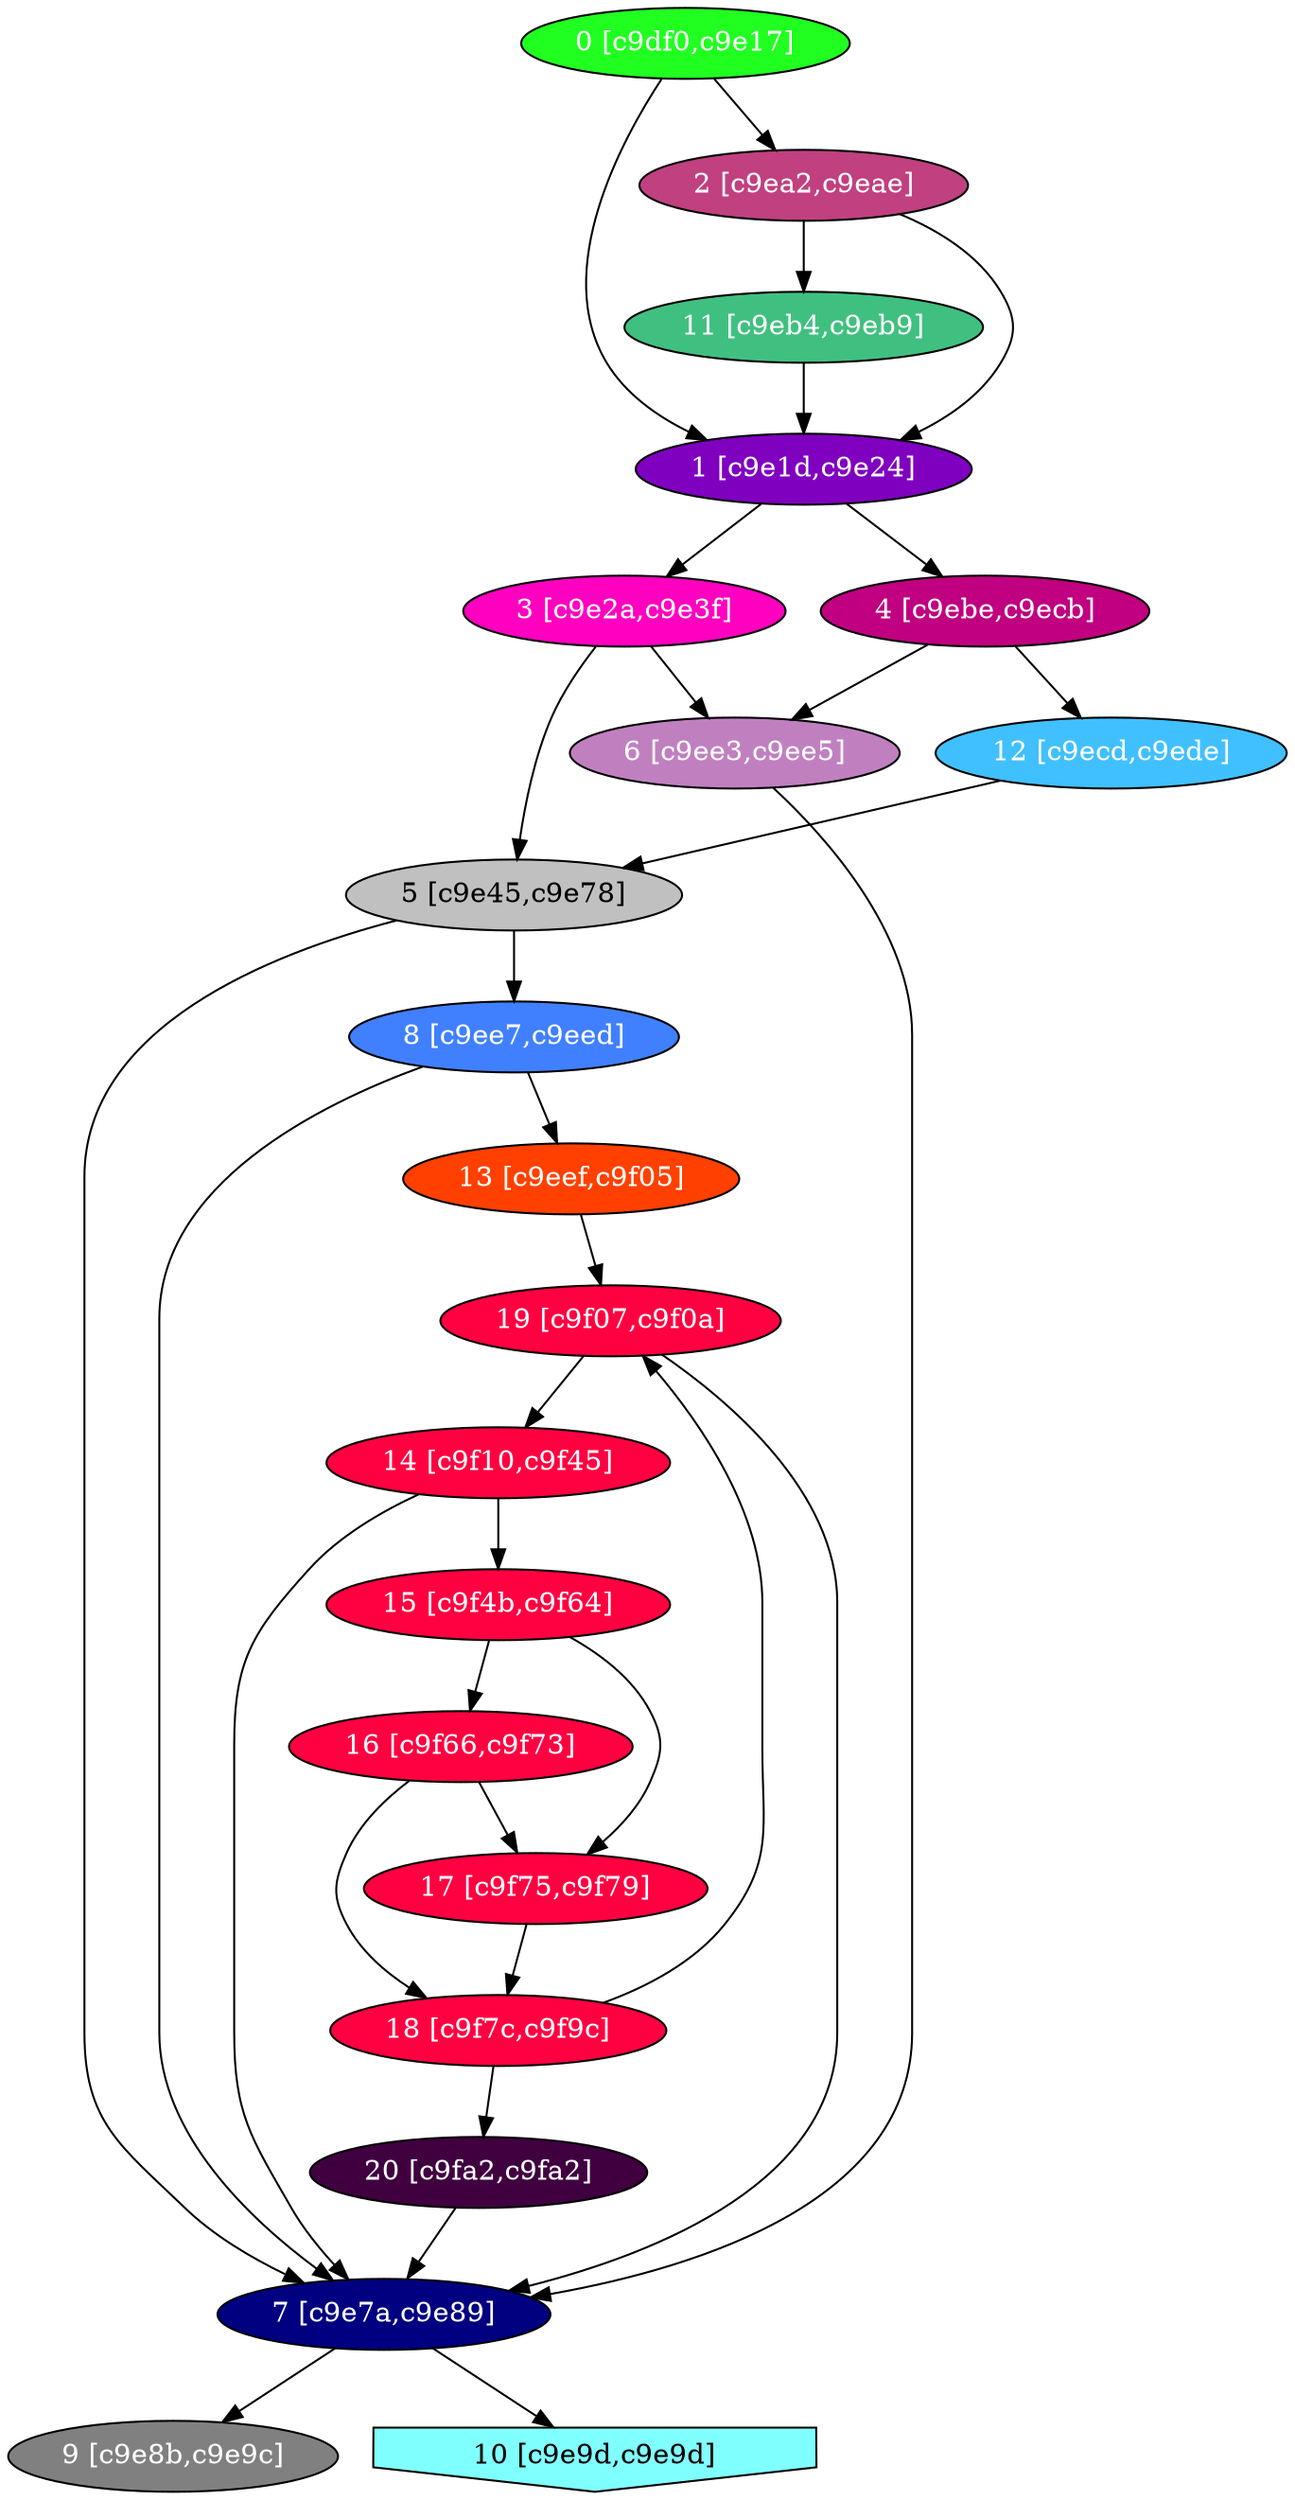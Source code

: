 diGraph libnss3{
	libnss3_0  [style=filled fillcolor="#20FF20" fontcolor="#ffffff" shape=oval label="0 [c9df0,c9e17]"]
	libnss3_1  [style=filled fillcolor="#8000C0" fontcolor="#ffffff" shape=oval label="1 [c9e1d,c9e24]"]
	libnss3_2  [style=filled fillcolor="#C04080" fontcolor="#ffffff" shape=oval label="2 [c9ea2,c9eae]"]
	libnss3_3  [style=filled fillcolor="#FF00C0" fontcolor="#ffffff" shape=oval label="3 [c9e2a,c9e3f]"]
	libnss3_4  [style=filled fillcolor="#C00080" fontcolor="#ffffff" shape=oval label="4 [c9ebe,c9ecb]"]
	libnss3_5  [style=filled fillcolor="#C0C0C0" fontcolor="#000000" shape=oval label="5 [c9e45,c9e78]"]
	libnss3_6  [style=filled fillcolor="#C080C0" fontcolor="#ffffff" shape=oval label="6 [c9ee3,c9ee5]"]
	libnss3_7  [style=filled fillcolor="#000080" fontcolor="#ffffff" shape=oval label="7 [c9e7a,c9e89]"]
	libnss3_8  [style=filled fillcolor="#4080FF" fontcolor="#ffffff" shape=oval label="8 [c9ee7,c9eed]"]
	libnss3_9  [style=filled fillcolor="#808080" fontcolor="#ffffff" shape=oval label="9 [c9e8b,c9e9c]"]
	libnss3_a  [style=filled fillcolor="#80FFFF" fontcolor="#000000" shape=invhouse label="10 [c9e9d,c9e9d]"]
	libnss3_b  [style=filled fillcolor="#40C080" fontcolor="#ffffff" shape=oval label="11 [c9eb4,c9eb9]"]
	libnss3_c  [style=filled fillcolor="#40C0FF" fontcolor="#ffffff" shape=oval label="12 [c9ecd,c9ede]"]
	libnss3_d  [style=filled fillcolor="#FF4000" fontcolor="#ffffff" shape=oval label="13 [c9eef,c9f05]"]
	libnss3_e  [style=filled fillcolor="#FF0040" fontcolor="#ffffff" shape=oval label="14 [c9f10,c9f45]"]
	libnss3_f  [style=filled fillcolor="#FF0040" fontcolor="#ffffff" shape=oval label="15 [c9f4b,c9f64]"]
	libnss3_10  [style=filled fillcolor="#FF0040" fontcolor="#ffffff" shape=oval label="16 [c9f66,c9f73]"]
	libnss3_11  [style=filled fillcolor="#FF0040" fontcolor="#ffffff" shape=oval label="17 [c9f75,c9f79]"]
	libnss3_12  [style=filled fillcolor="#FF0040" fontcolor="#ffffff" shape=oval label="18 [c9f7c,c9f9c]"]
	libnss3_13  [style=filled fillcolor="#FF0040" fontcolor="#ffffff" shape=oval label="19 [c9f07,c9f0a]"]
	libnss3_14  [style=filled fillcolor="#400040" fontcolor="#ffffff" shape=oval label="20 [c9fa2,c9fa2]"]

	libnss3_0 -> libnss3_1
	libnss3_0 -> libnss3_2
	libnss3_1 -> libnss3_3
	libnss3_1 -> libnss3_4
	libnss3_2 -> libnss3_1
	libnss3_2 -> libnss3_b
	libnss3_3 -> libnss3_5
	libnss3_3 -> libnss3_6
	libnss3_4 -> libnss3_6
	libnss3_4 -> libnss3_c
	libnss3_5 -> libnss3_7
	libnss3_5 -> libnss3_8
	libnss3_6 -> libnss3_7
	libnss3_7 -> libnss3_9
	libnss3_7 -> libnss3_a
	libnss3_8 -> libnss3_7
	libnss3_8 -> libnss3_d
	libnss3_b -> libnss3_1
	libnss3_c -> libnss3_5
	libnss3_d -> libnss3_13
	libnss3_e -> libnss3_7
	libnss3_e -> libnss3_f
	libnss3_f -> libnss3_10
	libnss3_f -> libnss3_11
	libnss3_10 -> libnss3_11
	libnss3_10 -> libnss3_12
	libnss3_11 -> libnss3_12
	libnss3_12 -> libnss3_13
	libnss3_12 -> libnss3_14
	libnss3_13 -> libnss3_7
	libnss3_13 -> libnss3_e
	libnss3_14 -> libnss3_7
}